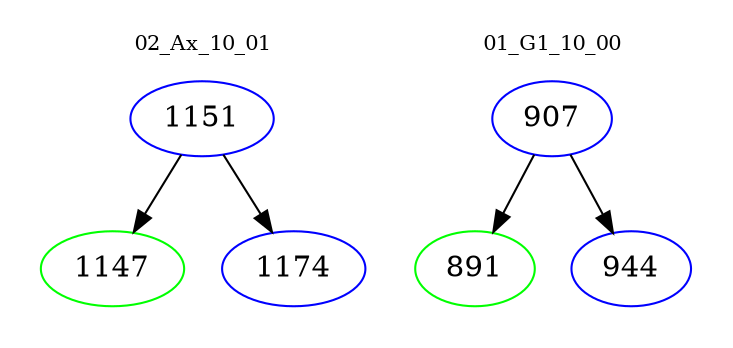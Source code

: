 digraph{
subgraph cluster_0 {
color = white
label = "02_Ax_10_01";
fontsize=10;
T0_1151 [label="1151", color="blue"]
T0_1151 -> T0_1147 [color="black"]
T0_1147 [label="1147", color="green"]
T0_1151 -> T0_1174 [color="black"]
T0_1174 [label="1174", color="blue"]
}
subgraph cluster_1 {
color = white
label = "01_G1_10_00";
fontsize=10;
T1_907 [label="907", color="blue"]
T1_907 -> T1_891 [color="black"]
T1_891 [label="891", color="green"]
T1_907 -> T1_944 [color="black"]
T1_944 [label="944", color="blue"]
}
}
